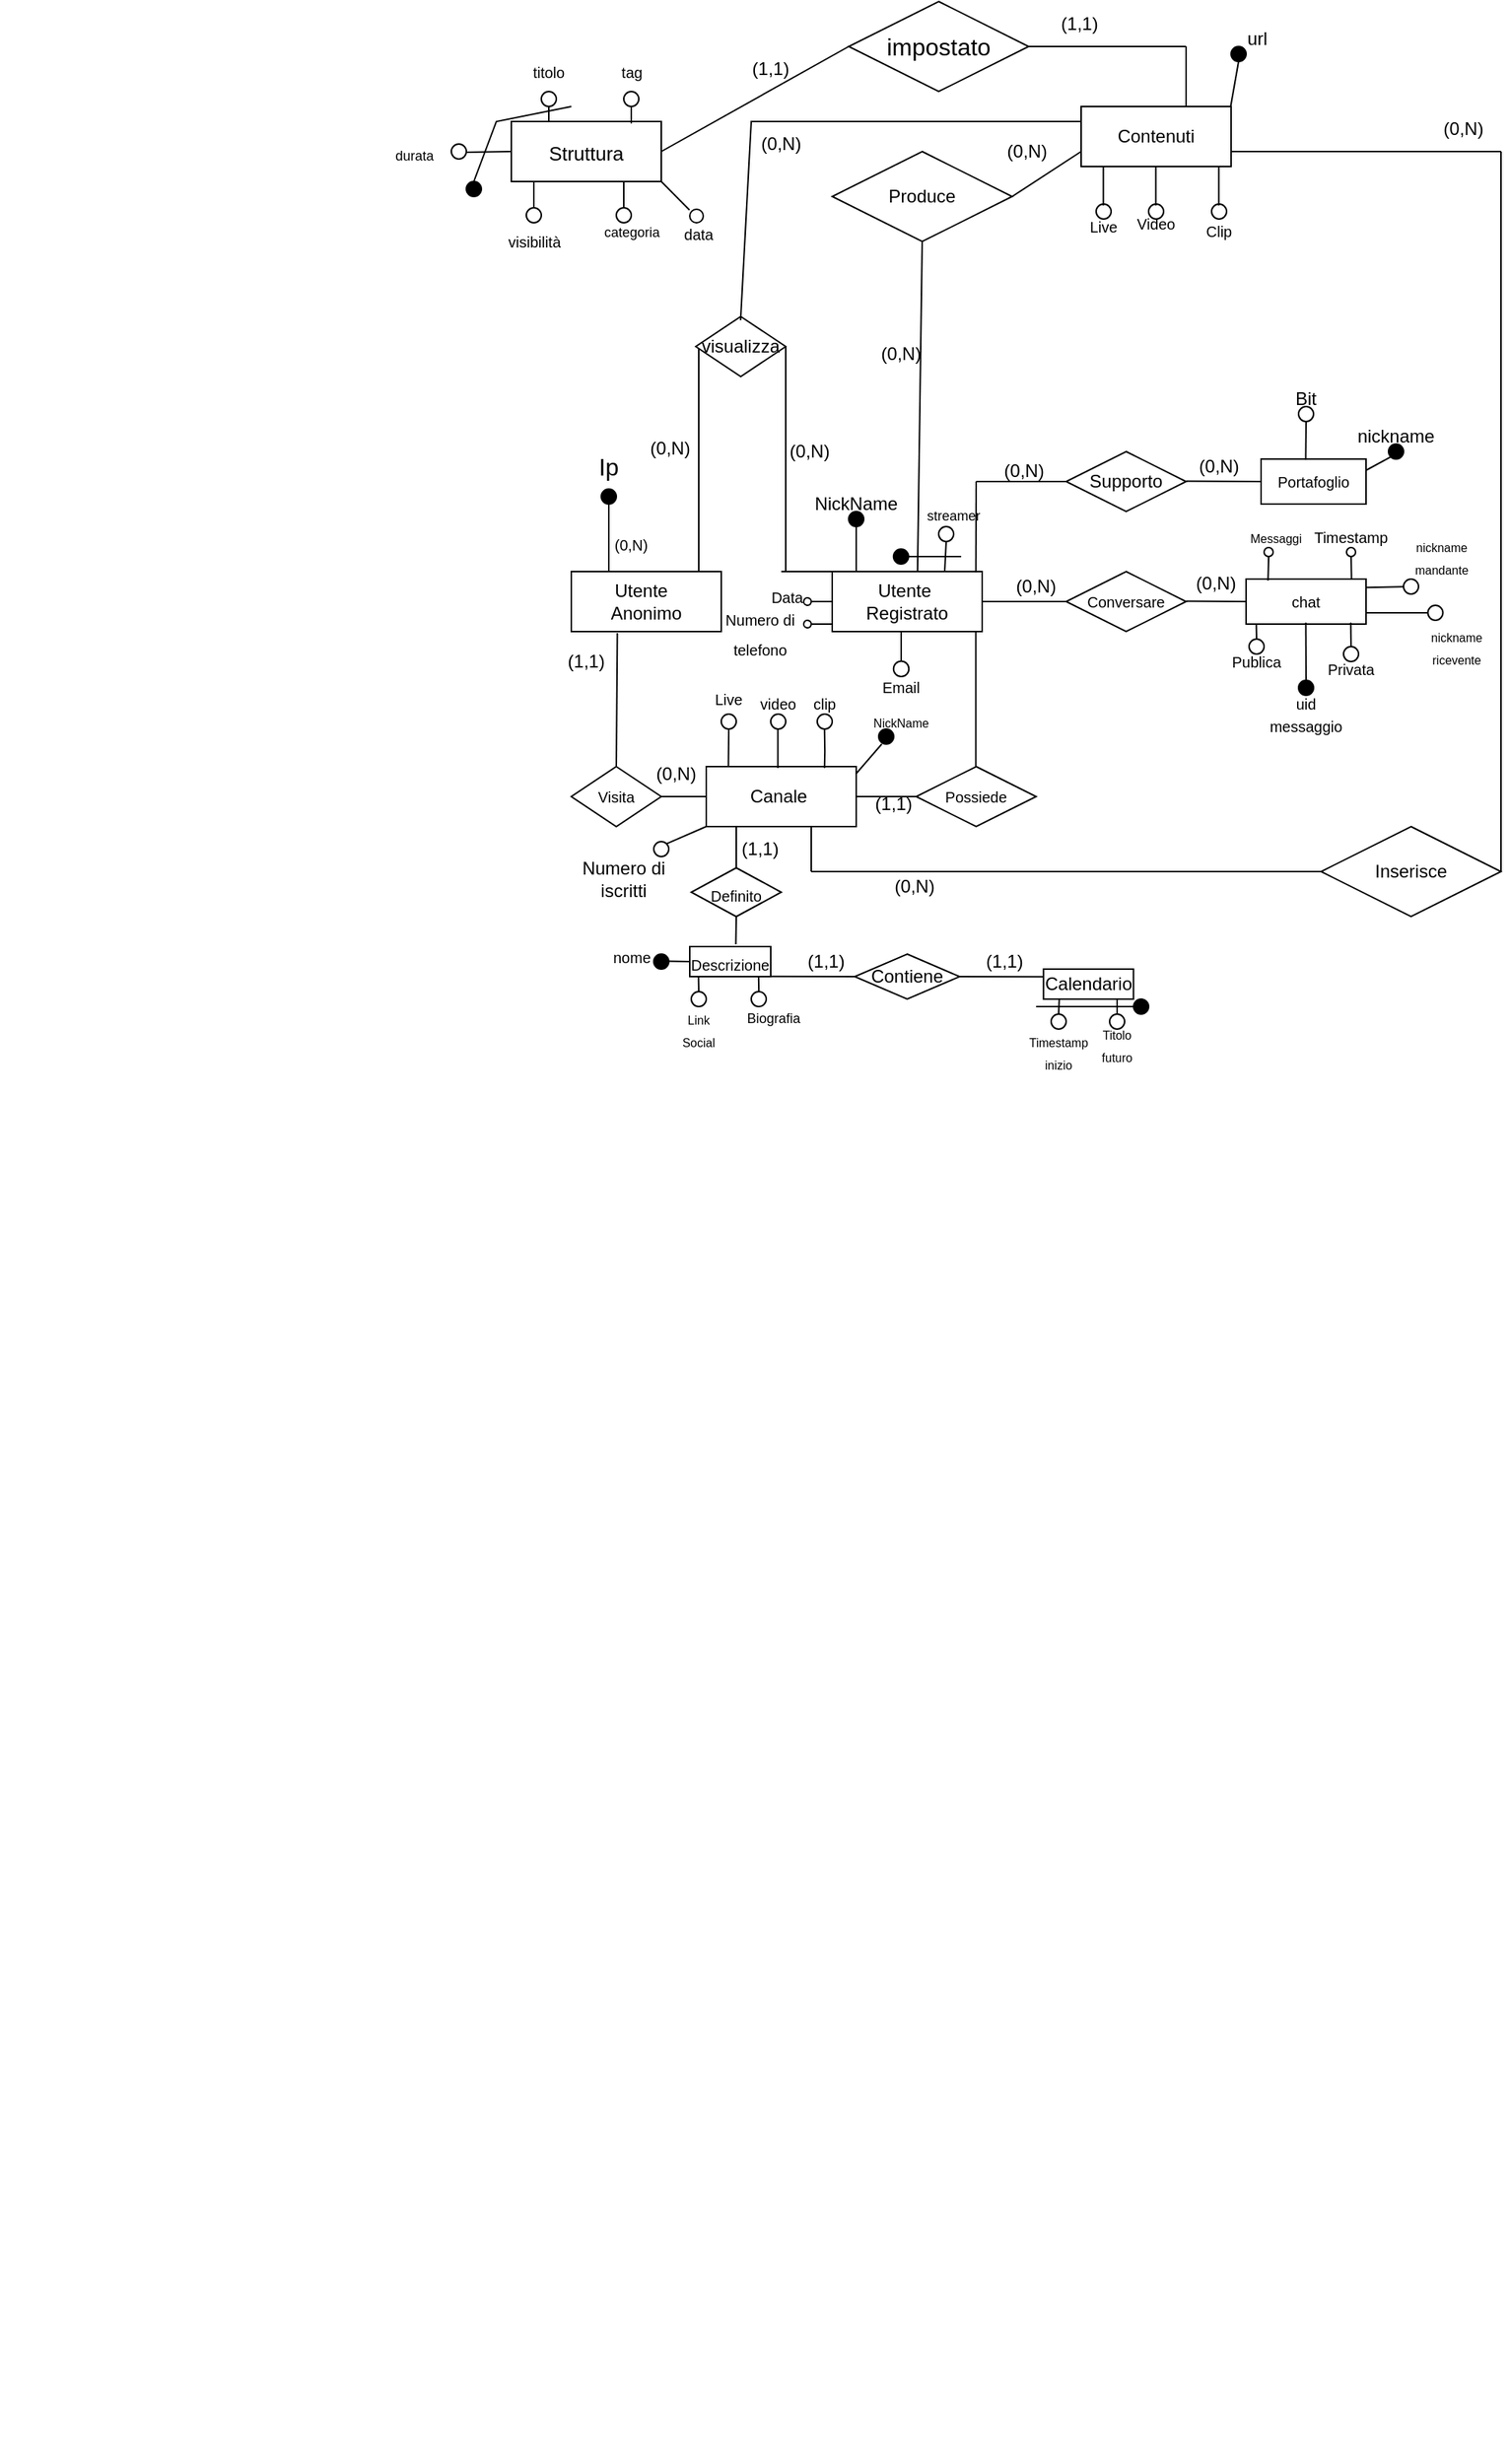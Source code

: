 <mxfile version="22.0.3" type="device">
  <diagram name="Pagina-1" id="krupzqkwMa28QTOkyU9h">
    <mxGraphModel dx="375" dy="1856" grid="1" gridSize="10" guides="1" tooltips="1" connect="1" arrows="1" fold="1" page="1" pageScale="1" pageWidth="1169" pageHeight="1654" math="0" shadow="0">
      <root>
        <mxCell id="0" />
        <mxCell id="1" parent="0" />
        <mxCell id="xGrSFp8JWhjlZrCMt4QB-2" value="Utente &amp;nbsp;&lt;br&gt;Anonimo" style="whiteSpace=wrap;html=1;align=center;" parent="1" vertex="1">
          <mxGeometry x="380" y="-1260" width="100" height="40" as="geometry" />
        </mxCell>
        <mxCell id="xGrSFp8JWhjlZrCMt4QB-3" value="Utente&amp;nbsp;&lt;br&gt;Registrato" style="whiteSpace=wrap;html=1;align=center;" parent="1" vertex="1">
          <mxGeometry x="554" y="-1260" width="100" height="40" as="geometry" />
        </mxCell>
        <mxCell id="xGrSFp8JWhjlZrCMt4QB-4" value="Canale&amp;nbsp;" style="whiteSpace=wrap;html=1;align=center;" parent="1" vertex="1">
          <mxGeometry x="470" y="-1130" width="100" height="40" as="geometry" />
        </mxCell>
        <mxCell id="xGrSFp8JWhjlZrCMt4QB-5" value="&lt;font style=&quot;font-size: 10px;&quot;&gt;Visita&lt;/font&gt;" style="shape=rhombus;perimeter=rhombusPerimeter;whiteSpace=wrap;html=1;align=center;" parent="1" vertex="1">
          <mxGeometry x="380" y="-1130" width="60" height="40" as="geometry" />
        </mxCell>
        <mxCell id="xGrSFp8JWhjlZrCMt4QB-6" value="&lt;font style=&quot;font-size: 10px;&quot;&gt;Possiede&lt;/font&gt;" style="shape=rhombus;perimeter=rhombusPerimeter;whiteSpace=wrap;html=1;align=center;" parent="1" vertex="1">
          <mxGeometry x="610" y="-1130" width="80" height="40" as="geometry" />
        </mxCell>
        <mxCell id="xGrSFp8JWhjlZrCMt4QB-8" value="" style="endArrow=none;html=1;rounded=0;" parent="1" target="xGrSFp8JWhjlZrCMt4QB-9" edge="1">
          <mxGeometry relative="1" as="geometry">
            <mxPoint x="570" y="-1260" as="sourcePoint" />
            <mxPoint x="570" y="-1290" as="targetPoint" />
          </mxGeometry>
        </mxCell>
        <mxCell id="xGrSFp8JWhjlZrCMt4QB-9" value="" style="ellipse;whiteSpace=wrap;html=1;aspect=fixed;fillColor=#000000;" parent="1" vertex="1">
          <mxGeometry x="565" y="-1300" width="10" height="10" as="geometry" />
        </mxCell>
        <mxCell id="xGrSFp8JWhjlZrCMt4QB-10" value="NickName" style="text;html=1;strokeColor=none;fillColor=none;align=center;verticalAlign=middle;whiteSpace=wrap;rounded=0;" parent="1" vertex="1">
          <mxGeometry x="540" y="-1320" width="60" height="30" as="geometry" />
        </mxCell>
        <mxCell id="xGrSFp8JWhjlZrCMt4QB-11" value="&lt;font style=&quot;font-size: 10px;&quot;&gt;Live&lt;/font&gt;" style="text;html=1;strokeColor=none;fillColor=none;align=center;verticalAlign=middle;whiteSpace=wrap;rounded=0;" parent="1" vertex="1">
          <mxGeometry x="470" y="-1185" width="30" height="20" as="geometry" />
        </mxCell>
        <mxCell id="xGrSFp8JWhjlZrCMt4QB-12" value="&lt;font style=&quot;font-size: 10px;&quot;&gt;video&lt;/font&gt;" style="text;html=1;strokeColor=none;fillColor=none;align=center;verticalAlign=middle;whiteSpace=wrap;rounded=0;" parent="1" vertex="1">
          <mxGeometry x="500" y="-1180" width="36" height="15" as="geometry" />
        </mxCell>
        <mxCell id="xGrSFp8JWhjlZrCMt4QB-13" value="&lt;font style=&quot;font-size: 10px;&quot;&gt;clip&lt;/font&gt;" style="text;html=1;strokeColor=none;fillColor=none;align=center;verticalAlign=middle;whiteSpace=wrap;rounded=0;" parent="1" vertex="1">
          <mxGeometry x="519" y="-1187.5" width="60" height="30" as="geometry" />
        </mxCell>
        <mxCell id="xGrSFp8JWhjlZrCMt4QB-14" value="" style="endArrow=none;html=1;rounded=0;entryX=0.5;entryY=0;entryDx=0;entryDy=0;" parent="1" edge="1">
          <mxGeometry relative="1" as="geometry">
            <mxPoint x="465" y="-1410" as="sourcePoint" />
            <mxPoint x="465" y="-1260" as="targetPoint" />
          </mxGeometry>
        </mxCell>
        <mxCell id="xGrSFp8JWhjlZrCMt4QB-15" value="" style="endArrow=none;html=1;rounded=0;entryX=0.5;entryY=0;entryDx=0;entryDy=0;exitX=0;exitY=0.5;exitDx=0;exitDy=0;" parent="1" source="xGrSFp8JWhjlZrCMt4QB-4" edge="1">
          <mxGeometry relative="1" as="geometry">
            <mxPoint x="440" y="-1130" as="sourcePoint" />
            <mxPoint x="440" y="-1110" as="targetPoint" />
          </mxGeometry>
        </mxCell>
        <mxCell id="xGrSFp8JWhjlZrCMt4QB-16" value="" style="endArrow=none;html=1;rounded=0;entryX=1;entryY=0.5;entryDx=0;entryDy=0;" parent="1" source="xGrSFp8JWhjlZrCMt4QB-6" target="xGrSFp8JWhjlZrCMt4QB-4" edge="1">
          <mxGeometry relative="1" as="geometry">
            <mxPoint x="570" y="-1135" as="sourcePoint" />
            <mxPoint x="570" y="-1105" as="targetPoint" />
          </mxGeometry>
        </mxCell>
        <mxCell id="xGrSFp8JWhjlZrCMt4QB-17" value="" style="endArrow=none;html=1;rounded=0;entryX=0.5;entryY=0;entryDx=0;entryDy=0;" parent="1" edge="1">
          <mxGeometry relative="1" as="geometry">
            <mxPoint x="649.76" y="-1220" as="sourcePoint" />
            <mxPoint x="649.76" y="-1130" as="targetPoint" />
          </mxGeometry>
        </mxCell>
        <mxCell id="xGrSFp8JWhjlZrCMt4QB-18" value="&lt;font style=&quot;font-size: 8px;&quot;&gt;Link&lt;br&gt;Social&lt;br&gt;&lt;/font&gt;" style="text;html=1;strokeColor=none;fillColor=none;align=center;verticalAlign=middle;whiteSpace=wrap;rounded=0;" parent="1" vertex="1">
          <mxGeometry x="445" y="-970" width="40" height="30" as="geometry" />
        </mxCell>
        <mxCell id="xGrSFp8JWhjlZrCMt4QB-19" value="&lt;font style=&quot;font-size: 10px;&quot;&gt;Conversare&lt;/font&gt;" style="shape=rhombus;perimeter=rhombusPerimeter;whiteSpace=wrap;html=1;align=center;" parent="1" vertex="1">
          <mxGeometry x="710" y="-1260" width="80" height="40" as="geometry" />
        </mxCell>
        <mxCell id="xGrSFp8JWhjlZrCMt4QB-20" value="&lt;font style=&quot;font-size: 10px;&quot;&gt;chat&lt;/font&gt;" style="whiteSpace=wrap;html=1;align=center;" parent="1" vertex="1">
          <mxGeometry x="830" y="-1255" width="80" height="30" as="geometry" />
        </mxCell>
        <mxCell id="xGrSFp8JWhjlZrCMt4QB-21" value="" style="line;strokeWidth=1;rotatable=0;dashed=0;labelPosition=right;align=left;verticalAlign=middle;spacingTop=0;spacingLeft=6;points=[];portConstraint=eastwest;" parent="1" vertex="1">
          <mxGeometry x="654" y="-1245" width="56" height="10" as="geometry" />
        </mxCell>
        <mxCell id="xGrSFp8JWhjlZrCMt4QB-22" value="" style="endArrow=none;html=1;rounded=0;" parent="1" edge="1">
          <mxGeometry relative="1" as="geometry">
            <mxPoint x="790" y="-1240.24" as="sourcePoint" />
            <mxPoint x="830" y="-1240" as="targetPoint" />
          </mxGeometry>
        </mxCell>
        <mxCell id="xGrSFp8JWhjlZrCMt4QB-23" value="Supporto" style="shape=rhombus;perimeter=rhombusPerimeter;whiteSpace=wrap;html=1;align=center;" parent="1" vertex="1">
          <mxGeometry x="710" y="-1340" width="80" height="40" as="geometry" />
        </mxCell>
        <mxCell id="xGrSFp8JWhjlZrCMt4QB-25" value="&lt;font style=&quot;font-size: 10px;&quot;&gt;Portafoglio&lt;/font&gt;" style="whiteSpace=wrap;html=1;align=center;" parent="1" vertex="1">
          <mxGeometry x="840" y="-1335" width="70" height="30" as="geometry" />
        </mxCell>
        <mxCell id="xGrSFp8JWhjlZrCMt4QB-28" value="" style="line;strokeWidth=1;rotatable=0;dashed=0;labelPosition=right;align=left;verticalAlign=middle;spacingTop=0;spacingLeft=6;points=[];portConstraint=eastwest;" parent="1" vertex="1">
          <mxGeometry x="650" y="-1327.5" width="60" height="15" as="geometry" />
        </mxCell>
        <mxCell id="xGrSFp8JWhjlZrCMt4QB-32" value="" style="endArrow=none;html=1;rounded=0;entryX=0;entryY=0.5;entryDx=0;entryDy=0;entryPerimeter=0;exitX=0.958;exitY=0.016;exitDx=0;exitDy=0;exitPerimeter=0;" parent="1" source="xGrSFp8JWhjlZrCMt4QB-3" target="xGrSFp8JWhjlZrCMt4QB-28" edge="1">
          <mxGeometry relative="1" as="geometry">
            <mxPoint x="620" y="-1290" as="sourcePoint" />
            <mxPoint x="670" y="-1290" as="targetPoint" />
          </mxGeometry>
        </mxCell>
        <mxCell id="xGrSFp8JWhjlZrCMt4QB-33" value="" style="endArrow=none;html=1;rounded=0;entryX=0;entryY=0.5;entryDx=0;entryDy=0;" parent="1" target="xGrSFp8JWhjlZrCMt4QB-25" edge="1">
          <mxGeometry relative="1" as="geometry">
            <mxPoint x="790" y="-1320.24" as="sourcePoint" />
            <mxPoint x="830" y="-1320.24" as="targetPoint" />
          </mxGeometry>
        </mxCell>
        <mxCell id="xGrSFp8JWhjlZrCMt4QB-35" value="Bit" style="text;html=1;strokeColor=none;fillColor=none;align=center;verticalAlign=middle;whiteSpace=wrap;rounded=0;" parent="1" vertex="1">
          <mxGeometry x="840" y="-1390" width="60" height="30" as="geometry" />
        </mxCell>
        <mxCell id="xGrSFp8JWhjlZrCMt4QB-36" value="&lt;font style=&quot;font-size: 10px;&quot;&gt;Publica&lt;/font&gt;" style="text;html=1;strokeColor=none;fillColor=none;align=center;verticalAlign=middle;whiteSpace=wrap;rounded=0;" parent="1" vertex="1">
          <mxGeometry x="817" y="-1210" width="40" height="20" as="geometry" />
        </mxCell>
        <mxCell id="xGrSFp8JWhjlZrCMt4QB-38" value="&lt;font style=&quot;font-size: 10px;&quot;&gt;Privata&lt;/font&gt;" style="text;html=1;strokeColor=none;fillColor=none;align=center;verticalAlign=middle;whiteSpace=wrap;rounded=0;" parent="1" vertex="1">
          <mxGeometry x="870" y="-1210" width="60" height="30" as="geometry" />
        </mxCell>
        <mxCell id="V4ubwhgUE_Y5bCiljEtT-1" value="" style="endArrow=none;html=1;rounded=0;entryX=0.5;entryY=1;entryDx=0;entryDy=0;exitX=0.569;exitY=-0.001;exitDx=0;exitDy=0;exitPerimeter=0;" parent="1" source="xGrSFp8JWhjlZrCMt4QB-3" target="V4ubwhgUE_Y5bCiljEtT-3" edge="1">
          <mxGeometry width="50" height="50" relative="1" as="geometry">
            <mxPoint x="610" y="-1260" as="sourcePoint" />
            <mxPoint x="610" y="-1480" as="targetPoint" />
          </mxGeometry>
        </mxCell>
        <mxCell id="V4ubwhgUE_Y5bCiljEtT-2" value="Contenuti&lt;br&gt;" style="whiteSpace=wrap;html=1;align=center;" parent="1" vertex="1">
          <mxGeometry x="720" y="-1570" width="100" height="40" as="geometry" />
        </mxCell>
        <mxCell id="V4ubwhgUE_Y5bCiljEtT-3" value="Produce" style="shape=rhombus;perimeter=rhombusPerimeter;whiteSpace=wrap;html=1;align=center;" parent="1" vertex="1">
          <mxGeometry x="554" y="-1540" width="120" height="60" as="geometry" />
        </mxCell>
        <mxCell id="V4ubwhgUE_Y5bCiljEtT-4" value="" style="endArrow=none;html=1;rounded=0;entryX=0;entryY=0.75;entryDx=0;entryDy=0;" parent="1" target="V4ubwhgUE_Y5bCiljEtT-2" edge="1">
          <mxGeometry width="50" height="50" relative="1" as="geometry">
            <mxPoint x="674" y="-1510" as="sourcePoint" />
            <mxPoint x="724" y="-1560" as="targetPoint" />
          </mxGeometry>
        </mxCell>
        <mxCell id="V4ubwhgUE_Y5bCiljEtT-7" value="&lt;font style=&quot;font-size: 10px;&quot;&gt;Live&lt;/font&gt;" style="text;html=1;strokeColor=none;fillColor=none;align=center;verticalAlign=middle;whiteSpace=wrap;rounded=0;" parent="1" vertex="1">
          <mxGeometry x="720" y="-1500" width="30" height="20" as="geometry" />
        </mxCell>
        <mxCell id="V4ubwhgUE_Y5bCiljEtT-8" value="&lt;font style=&quot;font-size: 10px;&quot;&gt;Video&lt;br&gt;&lt;br&gt;&lt;/font&gt;" style="text;html=1;strokeColor=none;fillColor=none;align=center;verticalAlign=middle;whiteSpace=wrap;rounded=0;" parent="1" vertex="1">
          <mxGeometry x="752" y="-1492.5" width="36" height="15" as="geometry" />
        </mxCell>
        <mxCell id="V4ubwhgUE_Y5bCiljEtT-9" value="&lt;font style=&quot;font-size: 10px;&quot;&gt;Clip&lt;br&gt;&lt;br&gt;&lt;/font&gt;" style="text;html=1;strokeColor=none;fillColor=none;align=center;verticalAlign=middle;whiteSpace=wrap;rounded=0;" parent="1" vertex="1">
          <mxGeometry x="794" y="-1487.5" width="36" height="15" as="geometry" />
        </mxCell>
        <mxCell id="V4ubwhgUE_Y5bCiljEtT-15" value="" style="endArrow=none;html=1;rounded=0;" parent="1" edge="1">
          <mxGeometry width="50" height="50" relative="1" as="geometry">
            <mxPoint x="820" y="-1540" as="sourcePoint" />
            <mxPoint x="1000" y="-1540" as="targetPoint" />
          </mxGeometry>
        </mxCell>
        <mxCell id="V4ubwhgUE_Y5bCiljEtT-16" value="" style="endArrow=none;html=1;rounded=0;" parent="1" edge="1">
          <mxGeometry width="50" height="50" relative="1" as="geometry">
            <mxPoint x="1000" y="-1060" as="sourcePoint" />
            <mxPoint x="1000" y="-1540" as="targetPoint" />
          </mxGeometry>
        </mxCell>
        <mxCell id="V4ubwhgUE_Y5bCiljEtT-17" value="Inserisce" style="shape=rhombus;perimeter=rhombusPerimeter;whiteSpace=wrap;html=1;align=center;" parent="1" vertex="1">
          <mxGeometry x="880" y="-1090" width="120" height="60" as="geometry" />
        </mxCell>
        <mxCell id="V4ubwhgUE_Y5bCiljEtT-18" value="" style="endArrow=none;html=1;rounded=0;" parent="1" edge="1">
          <mxGeometry width="50" height="50" relative="1" as="geometry">
            <mxPoint x="540" y="-1060" as="sourcePoint" />
            <mxPoint x="880" y="-1060" as="targetPoint" />
          </mxGeometry>
        </mxCell>
        <mxCell id="V4ubwhgUE_Y5bCiljEtT-19" value="" style="endArrow=none;html=1;rounded=0;" parent="1" edge="1">
          <mxGeometry width="50" height="50" relative="1" as="geometry">
            <mxPoint x="540" y="-1090" as="sourcePoint" />
            <mxPoint x="540" y="-1060" as="targetPoint" />
          </mxGeometry>
        </mxCell>
        <mxCell id="yGAvMyM0kZ81n_IQv_LD-2" value="" style="ellipse;whiteSpace=wrap;html=1;aspect=fixed;" parent="1" vertex="1">
          <mxGeometry x="865" y="-1370" width="10" height="10" as="geometry" />
        </mxCell>
        <mxCell id="yGAvMyM0kZ81n_IQv_LD-4" value="" style="endArrow=none;html=1;rounded=0;exitX=0.425;exitY=0.019;exitDx=0;exitDy=0;exitPerimeter=0;" parent="1" source="xGrSFp8JWhjlZrCMt4QB-25" edge="1">
          <mxGeometry width="50" height="50" relative="1" as="geometry">
            <mxPoint x="850" y="-1340" as="sourcePoint" />
            <mxPoint x="870" y="-1360" as="targetPoint" />
          </mxGeometry>
        </mxCell>
        <mxCell id="yGAvMyM0kZ81n_IQv_LD-5" value="" style="ellipse;whiteSpace=wrap;html=1;aspect=fixed;" parent="1" vertex="1">
          <mxGeometry x="730" y="-1505" width="10" height="10" as="geometry" />
        </mxCell>
        <mxCell id="yGAvMyM0kZ81n_IQv_LD-6" value="" style="ellipse;whiteSpace=wrap;html=1;aspect=fixed;" parent="1" vertex="1">
          <mxGeometry x="765" y="-1505" width="10" height="10" as="geometry" />
        </mxCell>
        <mxCell id="yGAvMyM0kZ81n_IQv_LD-7" value="" style="ellipse;whiteSpace=wrap;html=1;aspect=fixed;" parent="1" vertex="1">
          <mxGeometry x="807" y="-1505" width="10" height="10" as="geometry" />
        </mxCell>
        <mxCell id="yGAvMyM0kZ81n_IQv_LD-9" value="" style="ellipse;whiteSpace=wrap;html=1;aspect=fixed;" parent="1" vertex="1">
          <mxGeometry x="895" y="-1210" width="10" height="10" as="geometry" />
        </mxCell>
        <mxCell id="yGAvMyM0kZ81n_IQv_LD-11" value="" style="ellipse;whiteSpace=wrap;html=1;aspect=fixed;" parent="1" vertex="1">
          <mxGeometry x="513" y="-1165" width="10" height="10" as="geometry" />
        </mxCell>
        <mxCell id="yGAvMyM0kZ81n_IQv_LD-12" value="" style="ellipse;whiteSpace=wrap;html=1;aspect=fixed;" parent="1" vertex="1">
          <mxGeometry x="544" y="-1165" width="10" height="10" as="geometry" />
        </mxCell>
        <mxCell id="yGAvMyM0kZ81n_IQv_LD-13" value="" style="endArrow=none;html=1;rounded=0;" parent="1" source="yGAvMyM0kZ81n_IQv_LD-8" edge="1">
          <mxGeometry width="50" height="50" relative="1" as="geometry">
            <mxPoint x="837" y="-1210" as="sourcePoint" />
            <mxPoint x="836.8" y="-1225" as="targetPoint" />
            <Array as="points">
              <mxPoint x="836.8" y="-1215" />
            </Array>
          </mxGeometry>
        </mxCell>
        <mxCell id="yGAvMyM0kZ81n_IQv_LD-14" value="" style="endArrow=none;html=1;rounded=0;" parent="1" target="yGAvMyM0kZ81n_IQv_LD-8" edge="1">
          <mxGeometry width="50" height="50" relative="1" as="geometry">
            <mxPoint x="837" y="-1210" as="sourcePoint" />
            <mxPoint x="836.8" y="-1225" as="targetPoint" />
            <Array as="points" />
          </mxGeometry>
        </mxCell>
        <mxCell id="yGAvMyM0kZ81n_IQv_LD-8" value="" style="ellipse;whiteSpace=wrap;html=1;aspect=fixed;" parent="1" vertex="1">
          <mxGeometry x="832" y="-1215" width="10" height="10" as="geometry" />
        </mxCell>
        <mxCell id="yGAvMyM0kZ81n_IQv_LD-15" value="" style="endArrow=none;html=1;rounded=0;" parent="1" edge="1">
          <mxGeometry width="50" height="50" relative="1" as="geometry">
            <mxPoint x="900" y="-1210" as="sourcePoint" />
            <mxPoint x="899.8" y="-1226" as="targetPoint" />
          </mxGeometry>
        </mxCell>
        <mxCell id="yGAvMyM0kZ81n_IQv_LD-16" value="" style="endArrow=none;html=1;rounded=0;exitX=0.425;exitY=0.019;exitDx=0;exitDy=0;exitPerimeter=0;" parent="1" edge="1">
          <mxGeometry width="50" height="50" relative="1" as="geometry">
            <mxPoint x="734.8" y="-1504" as="sourcePoint" />
            <mxPoint x="734.8" y="-1530" as="targetPoint" />
            <Array as="points">
              <mxPoint x="734.8" y="-1520" />
            </Array>
          </mxGeometry>
        </mxCell>
        <mxCell id="yGAvMyM0kZ81n_IQv_LD-17" value="" style="endArrow=none;html=1;rounded=0;exitX=0.425;exitY=0.019;exitDx=0;exitDy=0;exitPerimeter=0;" parent="1" edge="1">
          <mxGeometry width="50" height="50" relative="1" as="geometry">
            <mxPoint x="811.8" y="-1504" as="sourcePoint" />
            <mxPoint x="811.8" y="-1530" as="targetPoint" />
          </mxGeometry>
        </mxCell>
        <mxCell id="yGAvMyM0kZ81n_IQv_LD-18" value="" style="endArrow=none;html=1;rounded=0;exitX=0.425;exitY=0.019;exitDx=0;exitDy=0;exitPerimeter=0;" parent="1" edge="1">
          <mxGeometry width="50" height="50" relative="1" as="geometry">
            <mxPoint x="769.8" y="-1504" as="sourcePoint" />
            <mxPoint x="769.8" y="-1530" as="targetPoint" />
          </mxGeometry>
        </mxCell>
        <mxCell id="yGAvMyM0kZ81n_IQv_LD-19" value="" style="endArrow=none;html=1;rounded=0;exitX=0.425;exitY=0.019;exitDx=0;exitDy=0;exitPerimeter=0;" parent="1" edge="1">
          <mxGeometry width="50" height="50" relative="1" as="geometry">
            <mxPoint x="517.76" y="-1129" as="sourcePoint" />
            <mxPoint x="517.76" y="-1155" as="targetPoint" />
          </mxGeometry>
        </mxCell>
        <mxCell id="yGAvMyM0kZ81n_IQv_LD-20" value="" style="endArrow=none;html=1;rounded=0;exitX=0.425;exitY=0.019;exitDx=0;exitDy=0;exitPerimeter=0;" parent="1" edge="1">
          <mxGeometry width="50" height="50" relative="1" as="geometry">
            <mxPoint x="548.86" y="-1129" as="sourcePoint" />
            <mxPoint x="548.86" y="-1155" as="targetPoint" />
            <Array as="points">
              <mxPoint x="549.1" y="-1140" />
            </Array>
          </mxGeometry>
        </mxCell>
        <mxCell id="yGAvMyM0kZ81n_IQv_LD-21" value="" style="endArrow=none;html=1;rounded=0;exitX=0.425;exitY=0.019;exitDx=0;exitDy=0;exitPerimeter=0;" parent="1" source="yGAvMyM0kZ81n_IQv_LD-10" edge="1">
          <mxGeometry width="50" height="50" relative="1" as="geometry">
            <mxPoint x="484.76" y="-1130" as="sourcePoint" />
            <mxPoint x="484.76" y="-1156" as="targetPoint" />
          </mxGeometry>
        </mxCell>
        <mxCell id="yGAvMyM0kZ81n_IQv_LD-22" value="" style="endArrow=none;html=1;rounded=0;exitX=0.425;exitY=0.019;exitDx=0;exitDy=0;exitPerimeter=0;" parent="1" target="yGAvMyM0kZ81n_IQv_LD-10" edge="1">
          <mxGeometry width="50" height="50" relative="1" as="geometry">
            <mxPoint x="484.76" y="-1130" as="sourcePoint" />
            <mxPoint x="484.76" y="-1156" as="targetPoint" />
          </mxGeometry>
        </mxCell>
        <mxCell id="yGAvMyM0kZ81n_IQv_LD-10" value="" style="ellipse;whiteSpace=wrap;html=1;aspect=fixed;" parent="1" vertex="1">
          <mxGeometry x="480" y="-1165" width="10" height="10" as="geometry" />
        </mxCell>
        <mxCell id="yGAvMyM0kZ81n_IQv_LD-25" value="" style="ellipse;whiteSpace=wrap;html=1;aspect=fixed;" parent="1" vertex="1">
          <mxGeometry x="460" y="-980" width="10" height="10" as="geometry" />
        </mxCell>
        <mxCell id="yGAvMyM0kZ81n_IQv_LD-26" value="" style="endArrow=none;html=1;rounded=0;entryX=0.2;entryY=1;entryDx=0;entryDy=0;entryPerimeter=0;" parent="1" target="xGrSFp8JWhjlZrCMt4QB-4" edge="1">
          <mxGeometry width="50" height="50" relative="1" as="geometry">
            <mxPoint x="490" y="-1060" as="sourcePoint" />
            <mxPoint x="493.1" y="-1090" as="targetPoint" />
          </mxGeometry>
        </mxCell>
        <mxCell id="yGAvMyM0kZ81n_IQv_LD-27" value="(0,N)" style="text;html=1;strokeColor=none;fillColor=none;align=center;verticalAlign=middle;whiteSpace=wrap;rounded=0;" parent="1" vertex="1">
          <mxGeometry x="416" y="-1357.5" width="60" height="30" as="geometry" />
        </mxCell>
        <mxCell id="yGAvMyM0kZ81n_IQv_LD-28" value="(1,1)" style="text;html=1;strokeColor=none;fillColor=none;align=center;verticalAlign=middle;whiteSpace=wrap;rounded=0;" parent="1" vertex="1">
          <mxGeometry x="360" y="-1215" width="60" height="30" as="geometry" />
        </mxCell>
        <mxCell id="yGAvMyM0kZ81n_IQv_LD-29" value="(0,N)" style="text;html=1;strokeColor=none;fillColor=none;align=center;verticalAlign=middle;whiteSpace=wrap;rounded=0;" parent="1" vertex="1">
          <mxGeometry x="570" y="-1420" width="60" height="30" as="geometry" />
        </mxCell>
        <mxCell id="yGAvMyM0kZ81n_IQv_LD-30" value="(0,N)" style="text;html=1;strokeColor=none;fillColor=none;align=center;verticalAlign=middle;whiteSpace=wrap;rounded=0;" parent="1" vertex="1">
          <mxGeometry x="652" y="-1342.5" width="60" height="30" as="geometry" />
        </mxCell>
        <mxCell id="yGAvMyM0kZ81n_IQv_LD-31" value="(0,N)" style="text;html=1;strokeColor=none;fillColor=none;align=center;verticalAlign=middle;whiteSpace=wrap;rounded=0;" parent="1" vertex="1">
          <mxGeometry x="660" y="-1265" width="60" height="30" as="geometry" />
        </mxCell>
        <mxCell id="yGAvMyM0kZ81n_IQv_LD-32" value="(0,N)" style="text;html=1;strokeColor=none;fillColor=none;align=center;verticalAlign=middle;whiteSpace=wrap;rounded=0;" parent="1" vertex="1">
          <mxGeometry x="579" y="-1065" width="60" height="30" as="geometry" />
        </mxCell>
        <mxCell id="YNirqGJoyK_0wz7aheqs-2" value="" style="endArrow=none;html=1;rounded=0;fontSize=12;startSize=8;endSize=8;curved=1;exitX=0.25;exitY=0;exitDx=0;exitDy=0;" parent="1" source="YNirqGJoyK_0wz7aheqs-3" edge="1">
          <mxGeometry width="50" height="50" relative="1" as="geometry">
            <mxPoint x="480" y="-1330" as="sourcePoint" />
            <mxPoint x="405" y="-1310" as="targetPoint" />
          </mxGeometry>
        </mxCell>
        <mxCell id="YNirqGJoyK_0wz7aheqs-4" value="" style="endArrow=none;html=1;rounded=0;fontSize=12;startSize=8;endSize=8;curved=1;exitX=0.25;exitY=0;exitDx=0;exitDy=0;" parent="1" source="xGrSFp8JWhjlZrCMt4QB-2" target="YNirqGJoyK_0wz7aheqs-3" edge="1">
          <mxGeometry width="50" height="50" relative="1" as="geometry">
            <mxPoint x="405" y="-1260" as="sourcePoint" />
            <mxPoint x="405" y="-1310" as="targetPoint" />
          </mxGeometry>
        </mxCell>
        <mxCell id="YNirqGJoyK_0wz7aheqs-3" value="" style="ellipse;whiteSpace=wrap;html=1;aspect=fixed;fontSize=16;fillColor=#000000;" parent="1" vertex="1">
          <mxGeometry x="400" y="-1315" width="10" height="10" as="geometry" />
        </mxCell>
        <mxCell id="YNirqGJoyK_0wz7aheqs-6" value="Ip" style="text;html=1;strokeColor=none;fillColor=none;align=center;verticalAlign=middle;whiteSpace=wrap;rounded=0;fontSize=16;" parent="1" vertex="1">
          <mxGeometry x="380" y="-1340" width="50" height="20" as="geometry" />
        </mxCell>
        <mxCell id="YNirqGJoyK_0wz7aheqs-8" value="&lt;font style=&quot;font-size: 10px;&quot;&gt;(0,N)&lt;/font&gt;" style="text;html=1;strokeColor=none;fillColor=none;align=center;verticalAlign=middle;whiteSpace=wrap;rounded=0;fontSize=16;" parent="1" vertex="1">
          <mxGeometry x="400" y="-1290" width="40" height="20" as="geometry" />
        </mxCell>
        <mxCell id="YNirqGJoyK_0wz7aheqs-13" value="" style="endArrow=none;html=1;rounded=0;fontSize=12;startSize=8;endSize=8;curved=1;" parent="1" source="YNirqGJoyK_0wz7aheqs-14" edge="1">
          <mxGeometry width="50" height="50" relative="1" as="geometry">
            <mxPoint x="600" y="-1200" as="sourcePoint" />
            <mxPoint x="600" y="-1220" as="targetPoint" />
            <Array as="points" />
          </mxGeometry>
        </mxCell>
        <mxCell id="YNirqGJoyK_0wz7aheqs-16" value="" style="endArrow=none;html=1;rounded=0;fontSize=12;startSize=8;endSize=8;curved=1;" parent="1" target="YNirqGJoyK_0wz7aheqs-14" edge="1">
          <mxGeometry width="50" height="50" relative="1" as="geometry">
            <mxPoint x="600" y="-1200" as="sourcePoint" />
            <mxPoint x="600" y="-1220" as="targetPoint" />
            <Array as="points" />
          </mxGeometry>
        </mxCell>
        <mxCell id="YNirqGJoyK_0wz7aheqs-14" value="" style="ellipse;whiteSpace=wrap;html=1;aspect=fixed;fontSize=16;rotation=45;" parent="1" vertex="1">
          <mxGeometry x="594.88" y="-1200.25" width="10.25" height="10.25" as="geometry" />
        </mxCell>
        <mxCell id="YNirqGJoyK_0wz7aheqs-17" value="&lt;font style=&quot;font-size: 10px;&quot;&gt;Email&lt;/font&gt;" style="text;html=1;strokeColor=none;fillColor=none;align=center;verticalAlign=middle;whiteSpace=wrap;rounded=0;fontSize=16;" parent="1" vertex="1">
          <mxGeometry x="570" y="-1200" width="60" height="30" as="geometry" />
        </mxCell>
        <mxCell id="YNirqGJoyK_0wz7aheqs-22" value="" style="endArrow=none;html=1;rounded=0;fontSize=12;startSize=8;endSize=8;curved=1;entryX=0;entryY=0.5;entryDx=0;entryDy=0;" parent="1" source="YNirqGJoyK_0wz7aheqs-23" target="xGrSFp8JWhjlZrCMt4QB-3" edge="1">
          <mxGeometry width="50" height="50" relative="1" as="geometry">
            <mxPoint x="540" y="-1240" as="sourcePoint" />
            <mxPoint x="550" y="-1240" as="targetPoint" />
          </mxGeometry>
        </mxCell>
        <mxCell id="YNirqGJoyK_0wz7aheqs-24" value="" style="endArrow=none;html=1;rounded=0;fontSize=12;startSize=8;endSize=8;curved=1;entryX=0;entryY=0.5;entryDx=0;entryDy=0;" parent="1" target="YNirqGJoyK_0wz7aheqs-23" edge="1">
          <mxGeometry width="50" height="50" relative="1" as="geometry">
            <mxPoint x="540" y="-1240" as="sourcePoint" />
            <mxPoint x="554" y="-1240" as="targetPoint" />
          </mxGeometry>
        </mxCell>
        <mxCell id="YNirqGJoyK_0wz7aheqs-23" value="" style="ellipse;whiteSpace=wrap;html=1;aspect=fixed;fontSize=16;rotation=-165;" parent="1" vertex="1">
          <mxGeometry x="535" y="-1242.5" width="5" height="5" as="geometry" />
        </mxCell>
        <mxCell id="YNirqGJoyK_0wz7aheqs-25" value="&lt;font style=&quot;font-size: 10px;&quot;&gt;Data&lt;/font&gt;" style="text;html=1;strokeColor=none;fillColor=none;align=center;verticalAlign=middle;whiteSpace=wrap;rounded=0;fontSize=16;" parent="1" vertex="1">
          <mxGeometry x="494" y="-1260" width="60" height="30" as="geometry" />
        </mxCell>
        <mxCell id="YNirqGJoyK_0wz7aheqs-27" value="&lt;font style=&quot;font-size: 10px;&quot;&gt;Definito&lt;/font&gt;" style="shape=rhombus;perimeter=rhombusPerimeter;whiteSpace=wrap;html=1;align=center;fontSize=16;" parent="1" vertex="1">
          <mxGeometry x="460" y="-1062.5" width="60" height="32.5" as="geometry" />
        </mxCell>
        <mxCell id="YNirqGJoyK_0wz7aheqs-28" value="&lt;font style=&quot;font-size: 10px;&quot;&gt;Descrizione&lt;/font&gt;" style="whiteSpace=wrap;html=1;align=center;fontSize=16;" parent="1" vertex="1">
          <mxGeometry x="459" y="-1010" width="54" height="20" as="geometry" />
        </mxCell>
        <mxCell id="YNirqGJoyK_0wz7aheqs-29" value="&lt;font style=&quot;font-size: 9px;&quot;&gt;Biografia&lt;/font&gt;" style="text;html=1;strokeColor=none;fillColor=none;align=center;verticalAlign=middle;whiteSpace=wrap;rounded=0;fontSize=16;" parent="1" vertex="1">
          <mxGeometry x="485" y="-980" width="60" height="30" as="geometry" />
        </mxCell>
        <mxCell id="YNirqGJoyK_0wz7aheqs-30" value="" style="ellipse;whiteSpace=wrap;html=1;aspect=fixed;" parent="1" vertex="1">
          <mxGeometry x="500" y="-980" width="10" height="10" as="geometry" />
        </mxCell>
        <mxCell id="YNirqGJoyK_0wz7aheqs-31" value="" style="ellipse;whiteSpace=wrap;html=1;aspect=fixed;fontSize=16;rotation=-45;" parent="1" vertex="1">
          <mxGeometry x="842" y="-1276.04" width="6.04" height="6.04" as="geometry" />
        </mxCell>
        <mxCell id="YNirqGJoyK_0wz7aheqs-32" value="&lt;font style=&quot;font-size: 8px;&quot;&gt;Messaggi&lt;/font&gt;" style="text;html=1;strokeColor=none;fillColor=none;align=center;verticalAlign=middle;whiteSpace=wrap;rounded=0;fontSize=16;" parent="1" vertex="1">
          <mxGeometry x="820" y="-1300" width="60" height="30" as="geometry" />
        </mxCell>
        <mxCell id="YNirqGJoyK_0wz7aheqs-33" value="&lt;font size=&quot;1&quot;&gt;Timestamp&lt;/font&gt;" style="text;html=1;strokeColor=none;fillColor=none;align=center;verticalAlign=middle;whiteSpace=wrap;rounded=0;fontSize=16;" parent="1" vertex="1">
          <mxGeometry x="870" y="-1300" width="60" height="30" as="geometry" />
        </mxCell>
        <mxCell id="YNirqGJoyK_0wz7aheqs-34" value="" style="ellipse;whiteSpace=wrap;html=1;aspect=fixed;" parent="1" vertex="1">
          <mxGeometry x="896.98" y="-1276.04" width="6.04" height="6.04" as="geometry" />
        </mxCell>
        <mxCell id="YNirqGJoyK_0wz7aheqs-35" value="" style="ellipse;whiteSpace=wrap;html=1;aspect=fixed;" parent="1" vertex="1">
          <mxGeometry x="625" y="-1290" width="10" height="10" as="geometry" />
        </mxCell>
        <mxCell id="YNirqGJoyK_0wz7aheqs-36" value="&lt;font style=&quot;font-size: 9px;&quot;&gt;streamer&lt;/font&gt;" style="text;html=1;strokeColor=none;fillColor=none;align=center;verticalAlign=middle;whiteSpace=wrap;rounded=0;fontSize=16;" parent="1" vertex="1">
          <mxGeometry x="605.13" y="-1315" width="60" height="30" as="geometry" />
        </mxCell>
        <mxCell id="YNirqGJoyK_0wz7aheqs-39" value="" style="endArrow=none;html=1;rounded=0;fontSize=12;startSize=8;endSize=8;curved=1;exitX=0.75;exitY=0;exitDx=0;exitDy=0;entryX=0.5;entryY=1;entryDx=0;entryDy=0;" parent="1" source="xGrSFp8JWhjlZrCMt4QB-3" target="YNirqGJoyK_0wz7aheqs-35" edge="1">
          <mxGeometry width="50" height="50" relative="1" as="geometry">
            <mxPoint x="620" y="-1270" as="sourcePoint" />
            <mxPoint x="670" y="-1320" as="targetPoint" />
          </mxGeometry>
        </mxCell>
        <mxCell id="YNirqGJoyK_0wz7aheqs-40" value="" style="endArrow=none;html=1;rounded=0;fontSize=12;startSize=8;endSize=8;curved=1;" parent="1" source="YNirqGJoyK_0wz7aheqs-41" edge="1">
          <mxGeometry width="50" height="50" relative="1" as="geometry">
            <mxPoint x="600" y="-1270" as="sourcePoint" />
            <mxPoint x="640" y="-1270" as="targetPoint" />
          </mxGeometry>
        </mxCell>
        <mxCell id="YNirqGJoyK_0wz7aheqs-43" value="" style="endArrow=none;html=1;rounded=0;fontSize=12;startSize=8;endSize=8;curved=1;" parent="1" target="YNirqGJoyK_0wz7aheqs-41" edge="1">
          <mxGeometry width="50" height="50" relative="1" as="geometry">
            <mxPoint x="600" y="-1270" as="sourcePoint" />
            <mxPoint x="640" y="-1270" as="targetPoint" />
          </mxGeometry>
        </mxCell>
        <mxCell id="YNirqGJoyK_0wz7aheqs-41" value="" style="ellipse;whiteSpace=wrap;html=1;aspect=fixed;strokeColor=#000000;fillColor=#000000;" parent="1" vertex="1">
          <mxGeometry x="594.88" y="-1275" width="10" height="10" as="geometry" />
        </mxCell>
        <mxCell id="YNirqGJoyK_0wz7aheqs-44" value="" style="ellipse;whiteSpace=wrap;html=1;aspect=fixed;" parent="1" vertex="1">
          <mxGeometry as="geometry" />
        </mxCell>
        <mxCell id="YNirqGJoyK_0wz7aheqs-48" value="&lt;font style=&quot;font-size: 13px;&quot;&gt;Struttura&lt;/font&gt;" style="whiteSpace=wrap;html=1;align=center;fontSize=16;" parent="1" vertex="1">
          <mxGeometry x="340" y="-1560" width="100" height="40" as="geometry" />
        </mxCell>
        <mxCell id="YNirqGJoyK_0wz7aheqs-50" value="" style="ellipse;whiteSpace=wrap;html=1;aspect=fixed;" parent="1" vertex="1">
          <mxGeometry x="350" y="-1502.5" width="10" height="10" as="geometry" />
        </mxCell>
        <mxCell id="YNirqGJoyK_0wz7aheqs-51" value="" style="ellipse;whiteSpace=wrap;html=1;aspect=fixed;" parent="1" vertex="1">
          <mxGeometry x="410" y="-1502.5" width="10" height="10" as="geometry" />
        </mxCell>
        <mxCell id="YNirqGJoyK_0wz7aheqs-52" value="" style="ellipse;whiteSpace=wrap;html=1;aspect=fixed;" parent="1" vertex="1">
          <mxGeometry x="360" y="-1580" width="10" height="10" as="geometry" />
        </mxCell>
        <mxCell id="YNirqGJoyK_0wz7aheqs-53" value="" style="ellipse;whiteSpace=wrap;html=1;aspect=fixed;" parent="1" vertex="1">
          <mxGeometry x="415" y="-1580" width="10" height="10" as="geometry" />
        </mxCell>
        <mxCell id="YNirqGJoyK_0wz7aheqs-54" value="" style="ellipse;whiteSpace=wrap;html=1;aspect=fixed;" parent="1" vertex="1">
          <mxGeometry x="510" y="-1590" as="geometry" />
        </mxCell>
        <mxCell id="YNirqGJoyK_0wz7aheqs-55" value="" style="ellipse;whiteSpace=wrap;html=1;aspect=fixed;" parent="1" vertex="1">
          <mxGeometry x="300" y="-1545" width="10" height="10" as="geometry" />
        </mxCell>
        <mxCell id="YNirqGJoyK_0wz7aheqs-56" value="&lt;font style=&quot;font-size: 10px;&quot;&gt;titolo&lt;/font&gt;" style="text;html=1;strokeColor=none;fillColor=none;align=center;verticalAlign=middle;whiteSpace=wrap;rounded=0;fontSize=16;" parent="1" vertex="1">
          <mxGeometry x="335" y="-1610" width="60" height="30" as="geometry" />
        </mxCell>
        <mxCell id="YNirqGJoyK_0wz7aheqs-57" value="&lt;font style=&quot;font-size: 10px;&quot;&gt;tag&lt;/font&gt;" style="text;html=1;align=center;verticalAlign=middle;resizable=0;points=[];autosize=1;strokeColor=none;fillColor=none;fontSize=16;" parent="1" vertex="1">
          <mxGeometry x="400" y="-1610" width="40" height="30" as="geometry" />
        </mxCell>
        <mxCell id="YNirqGJoyK_0wz7aheqs-58" value="&lt;font style=&quot;font-size: 9px;&quot;&gt;durata&lt;/font&gt;" style="text;html=1;align=center;verticalAlign=middle;resizable=0;points=[];autosize=1;strokeColor=none;fillColor=none;fontSize=16;" parent="1" vertex="1">
          <mxGeometry x="250" y="-1555" width="50" height="30" as="geometry" />
        </mxCell>
        <mxCell id="YNirqGJoyK_0wz7aheqs-60" value="&lt;font style=&quot;font-size: 10px;&quot;&gt;visibilità&lt;/font&gt;" style="text;html=1;align=center;verticalAlign=middle;resizable=0;points=[];autosize=1;strokeColor=none;fillColor=none;fontSize=16;" parent="1" vertex="1">
          <mxGeometry x="325" y="-1497.5" width="60" height="30" as="geometry" />
        </mxCell>
        <mxCell id="YNirqGJoyK_0wz7aheqs-61" value="impostato" style="shape=rhombus;perimeter=rhombusPerimeter;whiteSpace=wrap;html=1;align=center;fontSize=16;" parent="1" vertex="1">
          <mxGeometry x="565" y="-1640" width="120" height="60" as="geometry" />
        </mxCell>
        <mxCell id="YNirqGJoyK_0wz7aheqs-63" value="" style="endArrow=none;html=1;rounded=0;fontSize=12;startSize=8;endSize=8;curved=1;exitX=1;exitY=0.5;exitDx=0;exitDy=0;" parent="1" source="YNirqGJoyK_0wz7aheqs-61" edge="1">
          <mxGeometry width="50" height="50" relative="1" as="geometry">
            <mxPoint x="690" y="-1610" as="sourcePoint" />
            <mxPoint x="790" y="-1610" as="targetPoint" />
          </mxGeometry>
        </mxCell>
        <mxCell id="YNirqGJoyK_0wz7aheqs-65" value="" style="endArrow=none;html=1;rounded=0;fontSize=12;startSize=8;endSize=8;curved=1;exitX=0.7;exitY=0;exitDx=0;exitDy=0;exitPerimeter=0;" parent="1" source="V4ubwhgUE_Y5bCiljEtT-2" edge="1">
          <mxGeometry width="50" height="50" relative="1" as="geometry">
            <mxPoint x="710" y="-1600" as="sourcePoint" />
            <mxPoint x="790" y="-1610" as="targetPoint" />
          </mxGeometry>
        </mxCell>
        <mxCell id="YNirqGJoyK_0wz7aheqs-66" value="" style="endArrow=none;html=1;rounded=0;fontSize=12;startSize=8;endSize=8;curved=1;exitX=1;exitY=0.5;exitDx=0;exitDy=0;entryX=0;entryY=0.5;entryDx=0;entryDy=0;" parent="1" source="YNirqGJoyK_0wz7aheqs-48" target="YNirqGJoyK_0wz7aheqs-61" edge="1">
          <mxGeometry width="50" height="50" relative="1" as="geometry">
            <mxPoint x="500" y="-1580" as="sourcePoint" />
            <mxPoint x="550" y="-1630" as="targetPoint" />
          </mxGeometry>
        </mxCell>
        <mxCell id="YNirqGJoyK_0wz7aheqs-67" value="" style="ellipse;whiteSpace=wrap;html=1;aspect=fixed;fillColor=#000000;" parent="1" vertex="1">
          <mxGeometry x="435" y="-1005" width="10" height="10" as="geometry" />
        </mxCell>
        <mxCell id="YNirqGJoyK_0wz7aheqs-68" value="&lt;font style=&quot;font-size: 10px;&quot;&gt;nome&lt;/font&gt;" style="text;html=1;align=center;verticalAlign=middle;resizable=0;points=[];autosize=1;strokeColor=none;fillColor=none;fontSize=16;" parent="1" vertex="1">
          <mxGeometry x="395" y="-1020" width="50" height="30" as="geometry" />
        </mxCell>
        <mxCell id="YNirqGJoyK_0wz7aheqs-72" value="" style="ellipse;whiteSpace=wrap;html=1;aspect=fixed;" parent="1" vertex="1">
          <mxGeometry x="459" y="-1501.5" width="9" height="9" as="geometry" />
        </mxCell>
        <mxCell id="YNirqGJoyK_0wz7aheqs-73" value="&lt;font style=&quot;font-size: 10px;&quot;&gt;data&lt;/font&gt;" style="text;html=1;strokeColor=none;fillColor=none;align=center;verticalAlign=middle;whiteSpace=wrap;rounded=0;fontSize=16;" parent="1" vertex="1">
          <mxGeometry x="435" y="-1502.5" width="60" height="30" as="geometry" />
        </mxCell>
        <mxCell id="Flzl46KUs7LEQ-sRNyGr-2" value="" style="endArrow=none;html=1;rounded=0;exitX=0.183;exitY=0.033;exitDx=0;exitDy=0;exitPerimeter=0;" parent="1" source="xGrSFp8JWhjlZrCMt4QB-20" edge="1">
          <mxGeometry width="50" height="50" relative="1" as="geometry">
            <mxPoint x="845" y="-1260" as="sourcePoint" />
            <mxPoint x="845.05" y="-1270" as="targetPoint" />
            <Array as="points" />
          </mxGeometry>
        </mxCell>
        <mxCell id="Flzl46KUs7LEQ-sRNyGr-4" value="" style="endArrow=none;html=1;rounded=0;exitX=0.879;exitY=0.011;exitDx=0;exitDy=0;exitPerimeter=0;" parent="1" source="xGrSFp8JWhjlZrCMt4QB-20" edge="1">
          <mxGeometry width="50" height="50" relative="1" as="geometry">
            <mxPoint x="900" y="-1254" as="sourcePoint" />
            <mxPoint x="900.05" y="-1270" as="targetPoint" />
            <Array as="points" />
          </mxGeometry>
        </mxCell>
        <mxCell id="Flzl46KUs7LEQ-sRNyGr-5" value="" style="endArrow=none;html=1;rounded=0;entryX=0.5;entryY=0;entryDx=0;entryDy=0;exitX=0;exitY=0.5;exitDx=0;exitDy=0;" parent="1" source="YNirqGJoyK_0wz7aheqs-28" edge="1">
          <mxGeometry relative="1" as="geometry">
            <mxPoint x="460" y="-1000" as="sourcePoint" />
            <mxPoint x="445" y="-1000.2" as="targetPoint" />
          </mxGeometry>
        </mxCell>
        <mxCell id="Flzl46KUs7LEQ-sRNyGr-6" value="" style="endArrow=none;html=1;rounded=0;entryX=0.5;entryY=0;entryDx=0;entryDy=0;exitX=0.5;exitY=0;exitDx=0;exitDy=0;" parent="1" source="yGAvMyM0kZ81n_IQv_LD-25" edge="1">
          <mxGeometry relative="1" as="geometry">
            <mxPoint x="464.8" y="-965" as="sourcePoint" />
            <mxPoint x="464.8" y="-990" as="targetPoint" />
          </mxGeometry>
        </mxCell>
        <mxCell id="Flzl46KUs7LEQ-sRNyGr-7" value="" style="endArrow=none;html=1;rounded=0;entryX=0.5;entryY=0;entryDx=0;entryDy=0;exitX=0.5;exitY=0;exitDx=0;exitDy=0;" parent="1" edge="1">
          <mxGeometry relative="1" as="geometry">
            <mxPoint x="505.1" y="-980" as="sourcePoint" />
            <mxPoint x="504.9" y="-990" as="targetPoint" />
          </mxGeometry>
        </mxCell>
        <mxCell id="Flzl46KUs7LEQ-sRNyGr-11" value="" style="endArrow=none;html=1;rounded=0;exitX=0.5;exitY=0;exitDx=0;exitDy=0;" parent="1" edge="1">
          <mxGeometry relative="1" as="geometry">
            <mxPoint x="513.5" y="-990.16" as="sourcePoint" />
            <mxPoint x="570" y="-990" as="targetPoint" />
          </mxGeometry>
        </mxCell>
        <mxCell id="Flzl46KUs7LEQ-sRNyGr-14" value="" style="endArrow=none;html=1;rounded=0;entryX=0.994;entryY=0.852;entryDx=0;entryDy=0;entryPerimeter=0;exitX=0;exitY=0.5;exitDx=0;exitDy=0;" parent="1" source="YNirqGJoyK_0wz7aheqs-48" edge="1">
          <mxGeometry width="50" height="50" relative="1" as="geometry">
            <mxPoint x="325.2" y="-1452" as="sourcePoint" />
            <mxPoint x="309.64" y="-1539.44" as="targetPoint" />
            <Array as="points">
              <mxPoint x="340" y="-1540" />
            </Array>
          </mxGeometry>
        </mxCell>
        <mxCell id="Flzl46KUs7LEQ-sRNyGr-15" value="" style="endArrow=none;html=1;rounded=0;entryX=0.5;entryY=0;entryDx=0;entryDy=0;exitX=0;exitY=0.5;exitDx=0;exitDy=0;" parent="1" target="YNirqGJoyK_0wz7aheqs-50" edge="1">
          <mxGeometry width="50" height="50" relative="1" as="geometry">
            <mxPoint x="360" y="-1520" as="sourcePoint" />
            <mxPoint x="330" y="-1519" as="targetPoint" />
            <Array as="points">
              <mxPoint x="355" y="-1520" />
            </Array>
          </mxGeometry>
        </mxCell>
        <mxCell id="Flzl46KUs7LEQ-sRNyGr-16" value="" style="endArrow=none;html=1;rounded=0;entryX=0.5;entryY=0;entryDx=0;entryDy=0;exitX=0;exitY=0.5;exitDx=0;exitDy=0;" parent="1" edge="1">
          <mxGeometry width="50" height="50" relative="1" as="geometry">
            <mxPoint x="420" y="-1520" as="sourcePoint" />
            <mxPoint x="415" y="-1502" as="targetPoint" />
            <Array as="points">
              <mxPoint x="415" y="-1520" />
            </Array>
          </mxGeometry>
        </mxCell>
        <mxCell id="Flzl46KUs7LEQ-sRNyGr-18" value="" style="endArrow=none;html=1;rounded=0;entryX=0.25;entryY=0;entryDx=0;entryDy=0;exitX=0;exitY=0.5;exitDx=0;exitDy=0;" parent="1" target="YNirqGJoyK_0wz7aheqs-48" edge="1">
          <mxGeometry width="50" height="50" relative="1" as="geometry">
            <mxPoint x="365" y="-1570" as="sourcePoint" />
            <mxPoint x="335" y="-1569" as="targetPoint" />
            <Array as="points">
              <mxPoint x="365" y="-1570" />
            </Array>
          </mxGeometry>
        </mxCell>
        <mxCell id="Flzl46KUs7LEQ-sRNyGr-19" value="" style="endArrow=none;html=1;rounded=0;entryX=0.8;entryY=0.031;entryDx=0;entryDy=0;entryPerimeter=0;exitX=0;exitY=0.5;exitDx=0;exitDy=0;" parent="1" target="YNirqGJoyK_0wz7aheqs-48" edge="1">
          <mxGeometry width="50" height="50" relative="1" as="geometry">
            <mxPoint x="420" y="-1570" as="sourcePoint" />
            <mxPoint x="390" y="-1569" as="targetPoint" />
            <Array as="points">
              <mxPoint x="420" y="-1570" />
            </Array>
          </mxGeometry>
        </mxCell>
        <mxCell id="fxLvCVUWWCsvjFZMOVJV-1" value="" style="ellipse;whiteSpace=wrap;html=1;aspect=fixed;" parent="1" vertex="1">
          <mxGeometry x="435" y="-1080" width="10" height="10" as="geometry" />
        </mxCell>
        <mxCell id="fxLvCVUWWCsvjFZMOVJV-2" value="" style="endArrow=none;html=1;rounded=0;exitX=1;exitY=0;exitDx=0;exitDy=0;" parent="1" source="fxLvCVUWWCsvjFZMOVJV-1" edge="1">
          <mxGeometry width="50" height="50" relative="1" as="geometry">
            <mxPoint x="469.67" y="-1065" as="sourcePoint" />
            <mxPoint x="469.91" y="-1090" as="targetPoint" />
          </mxGeometry>
        </mxCell>
        <mxCell id="fxLvCVUWWCsvjFZMOVJV-4" value="Numero di iscritti" style="text;html=1;strokeColor=none;fillColor=none;align=center;verticalAlign=middle;whiteSpace=wrap;rounded=0;" parent="1" vertex="1">
          <mxGeometry x="385" y="-1070" width="60" height="30" as="geometry" />
        </mxCell>
        <mxCell id="fxLvCVUWWCsvjFZMOVJV-5" value="" style="endArrow=none;html=1;rounded=0;exitX=0.569;exitY=-0.075;exitDx=0;exitDy=0;exitPerimeter=0;" parent="1" source="YNirqGJoyK_0wz7aheqs-28" edge="1">
          <mxGeometry width="50" height="50" relative="1" as="geometry">
            <mxPoint x="464.09" y="-1019" as="sourcePoint" />
            <mxPoint x="490" y="-1030" as="targetPoint" />
          </mxGeometry>
        </mxCell>
        <mxCell id="fxLvCVUWWCsvjFZMOVJV-6" value="Calendario" style="whiteSpace=wrap;html=1;align=center;" parent="1" vertex="1">
          <mxGeometry x="694.88" y="-995" width="60" height="20" as="geometry" />
        </mxCell>
        <mxCell id="fxLvCVUWWCsvjFZMOVJV-7" value="&lt;font style=&quot;font-size: 8px;&quot;&gt;Timestamp inizio&lt;br&gt;&lt;/font&gt;" style="text;html=1;strokeColor=none;fillColor=none;align=center;verticalAlign=middle;whiteSpace=wrap;rounded=0;" parent="1" vertex="1">
          <mxGeometry x="685" y="-955" width="40" height="30" as="geometry" />
        </mxCell>
        <mxCell id="fxLvCVUWWCsvjFZMOVJV-8" value="" style="ellipse;whiteSpace=wrap;html=1;aspect=fixed;" parent="1" vertex="1">
          <mxGeometry x="700" y="-965" width="10" height="10" as="geometry" />
        </mxCell>
        <mxCell id="fxLvCVUWWCsvjFZMOVJV-9" value="" style="endArrow=none;html=1;rounded=0;entryX=0.5;entryY=0;entryDx=0;entryDy=0;exitX=0.175;exitY=1.017;exitDx=0;exitDy=0;exitPerimeter=0;" parent="1" source="fxLvCVUWWCsvjFZMOVJV-6" target="fxLvCVUWWCsvjFZMOVJV-8" edge="1">
          <mxGeometry relative="1" as="geometry">
            <mxPoint x="702.88" y="-975" as="sourcePoint" />
            <mxPoint x="746.88" y="-915" as="targetPoint" />
          </mxGeometry>
        </mxCell>
        <mxCell id="fxLvCVUWWCsvjFZMOVJV-10" value="&lt;font style=&quot;font-size: 8px;&quot;&gt;Titolo futuro&lt;br&gt;&lt;/font&gt;" style="text;html=1;strokeColor=none;fillColor=none;align=center;verticalAlign=middle;whiteSpace=wrap;rounded=0;" parent="1" vertex="1">
          <mxGeometry x="724" y="-955" width="40" height="20" as="geometry" />
        </mxCell>
        <mxCell id="fxLvCVUWWCsvjFZMOVJV-11" value="" style="ellipse;whiteSpace=wrap;html=1;aspect=fixed;" parent="1" vertex="1">
          <mxGeometry x="739" y="-965" width="10" height="10" as="geometry" />
        </mxCell>
        <mxCell id="fxLvCVUWWCsvjFZMOVJV-12" value="" style="endArrow=none;html=1;rounded=0;entryX=0.5;entryY=0;entryDx=0;entryDy=0;exitX=0.175;exitY=1.017;exitDx=0;exitDy=0;exitPerimeter=0;" parent="1" target="fxLvCVUWWCsvjFZMOVJV-11" edge="1">
          <mxGeometry relative="1" as="geometry">
            <mxPoint x="744" y="-975" as="sourcePoint" />
            <mxPoint x="785.88" y="-915" as="targetPoint" />
          </mxGeometry>
        </mxCell>
        <mxCell id="fxLvCVUWWCsvjFZMOVJV-13" value="Contiene" style="shape=rhombus;perimeter=rhombusPerimeter;whiteSpace=wrap;html=1;align=center;" parent="1" vertex="1">
          <mxGeometry x="569" y="-1005" width="70" height="30" as="geometry" />
        </mxCell>
        <mxCell id="fxLvCVUWWCsvjFZMOVJV-14" value="" style="endArrow=none;html=1;rounded=0;exitX=0.5;exitY=0;exitDx=0;exitDy=0;" parent="1" edge="1">
          <mxGeometry relative="1" as="geometry">
            <mxPoint x="638.38" y="-990" as="sourcePoint" />
            <mxPoint x="694.88" y="-989.84" as="targetPoint" />
          </mxGeometry>
        </mxCell>
        <mxCell id="fxLvCVUWWCsvjFZMOVJV-15" value="(1,1)" style="text;html=1;strokeColor=none;fillColor=none;align=center;verticalAlign=middle;whiteSpace=wrap;rounded=0;" parent="1" vertex="1">
          <mxGeometry x="639" y="-1015" width="60" height="30" as="geometry" />
        </mxCell>
        <mxCell id="fxLvCVUWWCsvjFZMOVJV-16" value="(1,1)" style="text;html=1;strokeColor=none;fillColor=none;align=center;verticalAlign=middle;whiteSpace=wrap;rounded=0;" parent="1" vertex="1">
          <mxGeometry x="476" y="-1090" width="60" height="30" as="geometry" />
        </mxCell>
        <mxCell id="2f-lGpZeg8Zye7tTgN0H-3" value="&lt;font style=&quot;font-size: 9px;&quot;&gt;categoria&lt;/font&gt;" style="text;html=1;align=center;verticalAlign=middle;resizable=0;points=[];autosize=1;strokeColor=none;fillColor=none;" parent="1" vertex="1">
          <mxGeometry x="385" y="-1502" width="70" height="30" as="geometry" />
        </mxCell>
        <mxCell id="2f-lGpZeg8Zye7tTgN0H-4" value="" style="endArrow=none;html=1;rounded=0;exitX=0.5;exitY=0;exitDx=0;exitDy=0;" parent="1" source="2f-lGpZeg8Zye7tTgN0H-5" edge="1">
          <mxGeometry width="50" height="50" relative="1" as="geometry">
            <mxPoint x="310" y="-1520" as="sourcePoint" />
            <mxPoint x="380" y="-1570" as="targetPoint" />
            <Array as="points">
              <mxPoint x="330" y="-1560" />
            </Array>
          </mxGeometry>
        </mxCell>
        <mxCell id="2f-lGpZeg8Zye7tTgN0H-5" value="" style="ellipse;whiteSpace=wrap;html=1;aspect=fixed;fillColor=#000000;" parent="1" vertex="1">
          <mxGeometry x="310" y="-1520" width="10" height="10" as="geometry" />
        </mxCell>
        <mxCell id="2f-lGpZeg8Zye7tTgN0H-7" value="" style="ellipse;whiteSpace=wrap;html=1;aspect=fixed;fillColor=#000000;" parent="1" vertex="1">
          <mxGeometry x="820" y="-1610" width="10" height="10" as="geometry" />
        </mxCell>
        <mxCell id="2f-lGpZeg8Zye7tTgN0H-8" value="nickname" style="text;html=1;strokeColor=none;fillColor=none;align=center;verticalAlign=middle;whiteSpace=wrap;rounded=0;" parent="1" vertex="1">
          <mxGeometry x="900" y="-1365" width="60" height="30" as="geometry" />
        </mxCell>
        <mxCell id="2f-lGpZeg8Zye7tTgN0H-9" value="" style="ellipse;whiteSpace=wrap;html=1;aspect=fixed;fillColor=#000000;" parent="1" vertex="1">
          <mxGeometry x="925" y="-1345" width="10" height="10" as="geometry" />
        </mxCell>
        <mxCell id="2f-lGpZeg8Zye7tTgN0H-10" value="" style="endArrow=none;html=1;rounded=0;exitX=1;exitY=0.25;exitDx=0;exitDy=0;entryX=0;entryY=1;entryDx=0;entryDy=0;" parent="1" source="xGrSFp8JWhjlZrCMt4QB-25" target="2f-lGpZeg8Zye7tTgN0H-9" edge="1">
          <mxGeometry width="50" height="50" relative="1" as="geometry">
            <mxPoint x="880" y="-1324" as="sourcePoint" />
            <mxPoint x="880" y="-1350" as="targetPoint" />
          </mxGeometry>
        </mxCell>
        <mxCell id="2f-lGpZeg8Zye7tTgN0H-11" value="" style="endArrow=none;html=1;rounded=0;exitX=1.004;exitY=0.189;exitDx=0;exitDy=0;exitPerimeter=0;" parent="1" edge="1" source="xGrSFp8JWhjlZrCMt4QB-20">
          <mxGeometry width="50" height="50" relative="1" as="geometry">
            <mxPoint x="910" y="-1237" as="sourcePoint" />
            <mxPoint x="940" y="-1250" as="targetPoint" />
          </mxGeometry>
        </mxCell>
        <mxCell id="2f-lGpZeg8Zye7tTgN0H-12" value="" style="endArrow=none;html=1;rounded=0;exitX=0;exitY=0.5;exitDx=0;exitDy=0;entryX=1;entryY=0.75;entryDx=0;entryDy=0;" parent="1" edge="1" target="xGrSFp8JWhjlZrCMt4QB-20" source="2f-lGpZeg8Zye7tTgN0H-14">
          <mxGeometry width="50" height="50" relative="1" as="geometry">
            <mxPoint x="940" y="-1210" as="sourcePoint" />
            <mxPoint x="910" y="-1237.5" as="targetPoint" />
          </mxGeometry>
        </mxCell>
        <mxCell id="2f-lGpZeg8Zye7tTgN0H-14" value="" style="ellipse;whiteSpace=wrap;html=1;aspect=fixed;" parent="1" vertex="1">
          <mxGeometry x="951.25" y="-1237.5" width="10" height="10" as="geometry" />
        </mxCell>
        <mxCell id="2f-lGpZeg8Zye7tTgN0H-15" value="&lt;font style=&quot;font-size: 8px;&quot;&gt;nickname&lt;br&gt;mandante&lt;/font&gt;" style="text;html=1;align=center;verticalAlign=middle;resizable=0;points=[];autosize=1;strokeColor=none;fillColor=none;" parent="1" vertex="1">
          <mxGeometry x="930" y="-1290" width="60" height="40" as="geometry" />
        </mxCell>
        <mxCell id="2f-lGpZeg8Zye7tTgN0H-16" value="&lt;font style=&quot;font-size: 8px;&quot;&gt;nickname&lt;br&gt;ricevente&lt;/font&gt;" style="text;html=1;align=center;verticalAlign=middle;resizable=0;points=[];autosize=1;strokeColor=none;fillColor=none;" parent="1" vertex="1">
          <mxGeometry x="940" y="-1230" width="60" height="40" as="geometry" />
        </mxCell>
        <mxCell id="2f-lGpZeg8Zye7tTgN0H-18" value="" style="ellipse;whiteSpace=wrap;html=1;aspect=fixed;gradientColor=default;fillColor=#000000;" parent="1" vertex="1">
          <mxGeometry x="865" y="-1187.5" width="10" height="10" as="geometry" />
        </mxCell>
        <mxCell id="2f-lGpZeg8Zye7tTgN0H-21" value="" style="ellipse;whiteSpace=wrap;html=1;aspect=fixed;fillColor=#000000;" parent="1" vertex="1">
          <mxGeometry x="585" y="-1155" width="10" height="10" as="geometry" />
        </mxCell>
        <mxCell id="2f-lGpZeg8Zye7tTgN0H-22" value="&lt;font style=&quot;font-size: 8px;&quot;&gt;NickName&lt;/font&gt;" style="text;html=1;strokeColor=none;fillColor=none;align=center;verticalAlign=middle;whiteSpace=wrap;rounded=0;" parent="1" vertex="1">
          <mxGeometry x="570.01" y="-1175" width="60" height="30" as="geometry" />
        </mxCell>
        <mxCell id="2f-lGpZeg8Zye7tTgN0H-23" value="" style="endArrow=none;html=1;rounded=0;" parent="1" target="2f-lGpZeg8Zye7tTgN0H-22" edge="1">
          <mxGeometry relative="1" as="geometry">
            <mxPoint x="569.72" y="-1125" as="sourcePoint" />
            <mxPoint x="569.72" y="-1155" as="targetPoint" />
          </mxGeometry>
        </mxCell>
        <mxCell id="2f-lGpZeg8Zye7tTgN0H-24" value="" style="endArrow=none;html=1;rounded=0;" parent="1" edge="1">
          <mxGeometry width="50" height="50" relative="1" as="geometry">
            <mxPoint x="690" y="-970" as="sourcePoint" />
            <mxPoint x="760" y="-970" as="targetPoint" />
          </mxGeometry>
        </mxCell>
        <mxCell id="2f-lGpZeg8Zye7tTgN0H-25" value="" style="ellipse;whiteSpace=wrap;html=1;aspect=fixed;gradientColor=default;fillColor=#000000;" parent="1" vertex="1">
          <mxGeometry x="755" y="-975" width="10" height="10" as="geometry" />
        </mxCell>
        <mxCell id="2f-lGpZeg8Zye7tTgN0H-26" value="(0,N)" style="text;html=1;strokeColor=none;fillColor=none;align=center;verticalAlign=middle;whiteSpace=wrap;rounded=0;" parent="1" vertex="1">
          <mxGeometry x="420" y="-1140" width="60" height="30" as="geometry" />
        </mxCell>
        <mxCell id="2f-lGpZeg8Zye7tTgN0H-27" value="(1,1)" style="text;html=1;strokeColor=none;fillColor=none;align=center;verticalAlign=middle;whiteSpace=wrap;rounded=0;" parent="1" vertex="1">
          <mxGeometry x="565" y="-1120" width="60" height="30" as="geometry" />
        </mxCell>
        <mxCell id="2f-lGpZeg8Zye7tTgN0H-28" value="(0,N)" style="text;html=1;strokeColor=none;fillColor=none;align=center;verticalAlign=middle;whiteSpace=wrap;rounded=0;" parent="1" vertex="1">
          <mxGeometry x="782" y="-1345" width="60" height="30" as="geometry" />
        </mxCell>
        <mxCell id="2f-lGpZeg8Zye7tTgN0H-29" value="(0,N)" style="text;html=1;strokeColor=none;fillColor=none;align=center;verticalAlign=middle;whiteSpace=wrap;rounded=0;" parent="1" vertex="1">
          <mxGeometry x="780" y="-1267.5" width="60" height="30" as="geometry" />
        </mxCell>
        <mxCell id="2f-lGpZeg8Zye7tTgN0H-30" value="(0,N)" style="text;html=1;strokeColor=none;fillColor=none;align=center;verticalAlign=middle;whiteSpace=wrap;rounded=0;" parent="1" vertex="1">
          <mxGeometry x="654" y="-1555" width="60" height="30" as="geometry" />
        </mxCell>
        <mxCell id="2f-lGpZeg8Zye7tTgN0H-31" value="(0,N)" style="text;html=1;strokeColor=none;fillColor=none;align=center;verticalAlign=middle;whiteSpace=wrap;rounded=0;" parent="1" vertex="1">
          <mxGeometry x="945" y="-1570" width="60" height="30" as="geometry" />
        </mxCell>
        <mxCell id="2f-lGpZeg8Zye7tTgN0H-32" value="" style="endArrow=none;html=1;rounded=0;entryX=1;entryY=1;entryDx=0;entryDy=0;exitX=0.397;exitY=0.05;exitDx=0;exitDy=0;exitPerimeter=0;" parent="1" source="YNirqGJoyK_0wz7aheqs-73" target="YNirqGJoyK_0wz7aheqs-48" edge="1">
          <mxGeometry width="50" height="50" relative="1" as="geometry">
            <mxPoint x="560" y="-1510" as="sourcePoint" />
            <mxPoint x="610" y="-1560" as="targetPoint" />
          </mxGeometry>
        </mxCell>
        <mxCell id="2f-lGpZeg8Zye7tTgN0H-33" value="(1,1)" style="text;html=1;strokeColor=none;fillColor=none;align=center;verticalAlign=middle;whiteSpace=wrap;rounded=0;" parent="1" vertex="1">
          <mxGeometry x="689" y="-1640" width="60" height="30" as="geometry" />
        </mxCell>
        <mxCell id="2f-lGpZeg8Zye7tTgN0H-34" value="(1,1)" style="text;html=1;strokeColor=none;fillColor=none;align=center;verticalAlign=middle;whiteSpace=wrap;rounded=0;" parent="1" vertex="1">
          <mxGeometry x="483" y="-1610" width="60" height="30" as="geometry" />
        </mxCell>
        <mxCell id="2f-lGpZeg8Zye7tTgN0H-35" value="(1,1)" style="text;html=1;strokeColor=none;fillColor=none;align=center;verticalAlign=middle;whiteSpace=wrap;rounded=0;" parent="1" vertex="1">
          <mxGeometry x="520" y="-1015" width="60" height="30" as="geometry" />
        </mxCell>
        <mxCell id="2f-lGpZeg8Zye7tTgN0H-38" value="" style="endArrow=none;html=1;rounded=0;exitX=0.425;exitY=0.019;exitDx=0;exitDy=0;exitPerimeter=0;entryX=0.5;entryY=1;entryDx=0;entryDy=0;" parent="1" target="2f-lGpZeg8Zye7tTgN0H-7" edge="1">
          <mxGeometry width="50" height="50" relative="1" as="geometry">
            <mxPoint x="819.72" y="-1570" as="sourcePoint" />
            <mxPoint x="819.72" y="-1596" as="targetPoint" />
          </mxGeometry>
        </mxCell>
        <mxCell id="2f-lGpZeg8Zye7tTgN0H-39" value="url" style="text;html=1;align=center;verticalAlign=middle;resizable=0;points=[];autosize=1;strokeColor=none;fillColor=none;" parent="1" vertex="1">
          <mxGeometry x="817" y="-1630" width="40" height="30" as="geometry" />
        </mxCell>
        <mxCell id="28L1z3CNiocGKc1NZZOR-5" value="" style="endArrow=none;html=1;rounded=0;fontSize=12;startSize=8;endSize=8;curved=1;entryX=0;entryY=0.5;entryDx=0;entryDy=0;" parent="1" source="28L1z3CNiocGKc1NZZOR-7" edge="1">
          <mxGeometry width="50" height="50" relative="1" as="geometry">
            <mxPoint x="540" y="-1225" as="sourcePoint" />
            <mxPoint x="554" y="-1225" as="targetPoint" />
          </mxGeometry>
        </mxCell>
        <mxCell id="28L1z3CNiocGKc1NZZOR-6" value="" style="endArrow=none;html=1;rounded=0;fontSize=12;startSize=8;endSize=8;curved=1;entryX=0;entryY=0.5;entryDx=0;entryDy=0;" parent="1" target="28L1z3CNiocGKc1NZZOR-7" edge="1">
          <mxGeometry width="50" height="50" relative="1" as="geometry">
            <mxPoint x="540" y="-1225" as="sourcePoint" />
            <mxPoint x="554" y="-1225" as="targetPoint" />
          </mxGeometry>
        </mxCell>
        <mxCell id="28L1z3CNiocGKc1NZZOR-7" value="" style="ellipse;whiteSpace=wrap;html=1;aspect=fixed;fontSize=16;rotation=-165;" parent="1" vertex="1">
          <mxGeometry x="535" y="-1227.5" width="5" height="5" as="geometry" />
        </mxCell>
        <mxCell id="28L1z3CNiocGKc1NZZOR-8" value="&lt;span style=&quot;font-size: 10px;&quot;&gt;Numero di telefono&lt;/span&gt;" style="text;html=1;strokeColor=none;fillColor=none;align=center;verticalAlign=middle;whiteSpace=wrap;rounded=0;fontSize=16;" parent="1" vertex="1">
          <mxGeometry x="476" y="-1235" width="60" height="30" as="geometry" />
        </mxCell>
        <mxCell id="4RYf8LciNj31PfcK6koc-2" value="" style="endArrow=none;html=1;rounded=0;entryX=1.025;entryY=-0.001;entryDx=0;entryDy=0;entryPerimeter=0;" parent="1" target="YNirqGJoyK_0wz7aheqs-25" edge="1">
          <mxGeometry width="50" height="50" relative="1" as="geometry">
            <mxPoint x="520" y="-1260" as="sourcePoint" />
            <mxPoint x="543" y="-1285" as="targetPoint" />
          </mxGeometry>
        </mxCell>
        <mxCell id="4RYf8LciNj31PfcK6koc-6" value="visualizza" style="shape=rhombus;perimeter=rhombusPerimeter;whiteSpace=wrap;html=1;align=center;" parent="1" vertex="1">
          <mxGeometry x="463" y="-1430" width="60" height="40" as="geometry" />
        </mxCell>
        <mxCell id="4RYf8LciNj31PfcK6koc-7" value="" style="endArrow=none;html=1;rounded=0;exitX=0.5;exitY=0;exitDx=0;exitDy=0;entryX=0.307;entryY=1.025;entryDx=0;entryDy=0;entryPerimeter=0;" parent="1" source="xGrSFp8JWhjlZrCMt4QB-5" target="xGrSFp8JWhjlZrCMt4QB-2" edge="1">
          <mxGeometry width="50" height="50" relative="1" as="geometry">
            <mxPoint x="375" y="-1170" as="sourcePoint" />
            <mxPoint x="425" y="-1220" as="targetPoint" />
          </mxGeometry>
        </mxCell>
        <mxCell id="4RYf8LciNj31PfcK6koc-8" value="" style="endArrow=none;html=1;rounded=0;entryX=1;entryY=0.5;entryDx=0;entryDy=0;" parent="1" target="4RYf8LciNj31PfcK6koc-6" edge="1">
          <mxGeometry width="50" height="50" relative="1" as="geometry">
            <mxPoint x="523" y="-1260" as="sourcePoint" />
            <mxPoint x="565" y="-1310" as="targetPoint" />
          </mxGeometry>
        </mxCell>
        <mxCell id="4RYf8LciNj31PfcK6koc-9" value="" style="endArrow=none;html=1;rounded=0;entryX=0;entryY=0.25;entryDx=0;entryDy=0;" parent="1" target="V4ubwhgUE_Y5bCiljEtT-2" edge="1">
          <mxGeometry width="50" height="50" relative="1" as="geometry">
            <mxPoint x="492.89" y="-1427.5" as="sourcePoint" />
            <mxPoint x="550" y="-1560" as="targetPoint" />
            <Array as="points">
              <mxPoint x="500" y="-1560" />
            </Array>
          </mxGeometry>
        </mxCell>
        <mxCell id="4RYf8LciNj31PfcK6koc-10" value="(0,N)" style="text;html=1;strokeColor=none;fillColor=none;align=center;verticalAlign=middle;whiteSpace=wrap;rounded=0;" parent="1" vertex="1">
          <mxGeometry x="490" y="-1560" width="60" height="30" as="geometry" />
        </mxCell>
        <mxCell id="4RYf8LciNj31PfcK6koc-11" value="(0,N)" style="text;html=1;strokeColor=none;fillColor=none;align=center;verticalAlign=middle;whiteSpace=wrap;rounded=0;" parent="1" vertex="1">
          <mxGeometry x="509" y="-1355" width="60" height="30" as="geometry" />
        </mxCell>
        <mxCell id="PJVIYdus8bn2mWGNo1jm-2" value="" style="ellipse;whiteSpace=wrap;html=1;aspect=fixed;" vertex="1" parent="1">
          <mxGeometry x="935" y="-1255" width="10" height="10" as="geometry" />
        </mxCell>
        <mxCell id="PJVIYdus8bn2mWGNo1jm-3" value="" style="endArrow=none;html=1;rounded=0;exitX=0;exitY=0.75;exitDx=0;exitDy=0;" edge="1" parent="1" source="xGrSFp8JWhjlZrCMt4QB-38">
          <mxGeometry width="50" height="50" relative="1" as="geometry">
            <mxPoint x="869.77" y="-1210" as="sourcePoint" />
            <mxPoint x="869.82" y="-1226" as="targetPoint" />
            <Array as="points" />
          </mxGeometry>
        </mxCell>
        <mxCell id="PJVIYdus8bn2mWGNo1jm-4" value="&lt;font style=&quot;font-size: 10px;&quot;&gt;uid messaggio&lt;/font&gt;" style="text;html=1;strokeColor=none;fillColor=none;align=center;verticalAlign=middle;whiteSpace=wrap;rounded=0;" vertex="1" parent="1">
          <mxGeometry x="850" y="-1175" width="40" height="20" as="geometry" />
        </mxCell>
      </root>
    </mxGraphModel>
  </diagram>
</mxfile>
